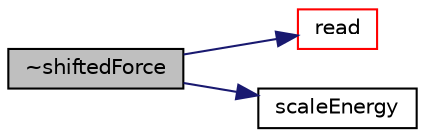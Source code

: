 digraph "~shiftedForce"
{
  bgcolor="transparent";
  edge [fontname="Helvetica",fontsize="10",labelfontname="Helvetica",labelfontsize="10"];
  node [fontname="Helvetica",fontsize="10",shape=record];
  rankdir="LR";
  Node2 [label="~shiftedForce",height=0.2,width=0.4,color="black", fillcolor="grey75", style="filled", fontcolor="black"];
  Node2 -> Node3 [color="midnightblue",fontsize="10",style="solid",fontname="Helvetica"];
  Node3 [label="read",height=0.2,width=0.4,color="red",URL="$a25565.html#a0702ebe49b3b28f5ed59b5a082c4f2f7",tooltip="Read dictionary. "];
  Node2 -> Node5 [color="midnightblue",fontsize="10",style="solid",fontname="Helvetica"];
  Node5 [label="scaleEnergy",height=0.2,width=0.4,color="black",URL="$a25565.html#a748ffa9ecb72ed54182781630845d801"];
}
